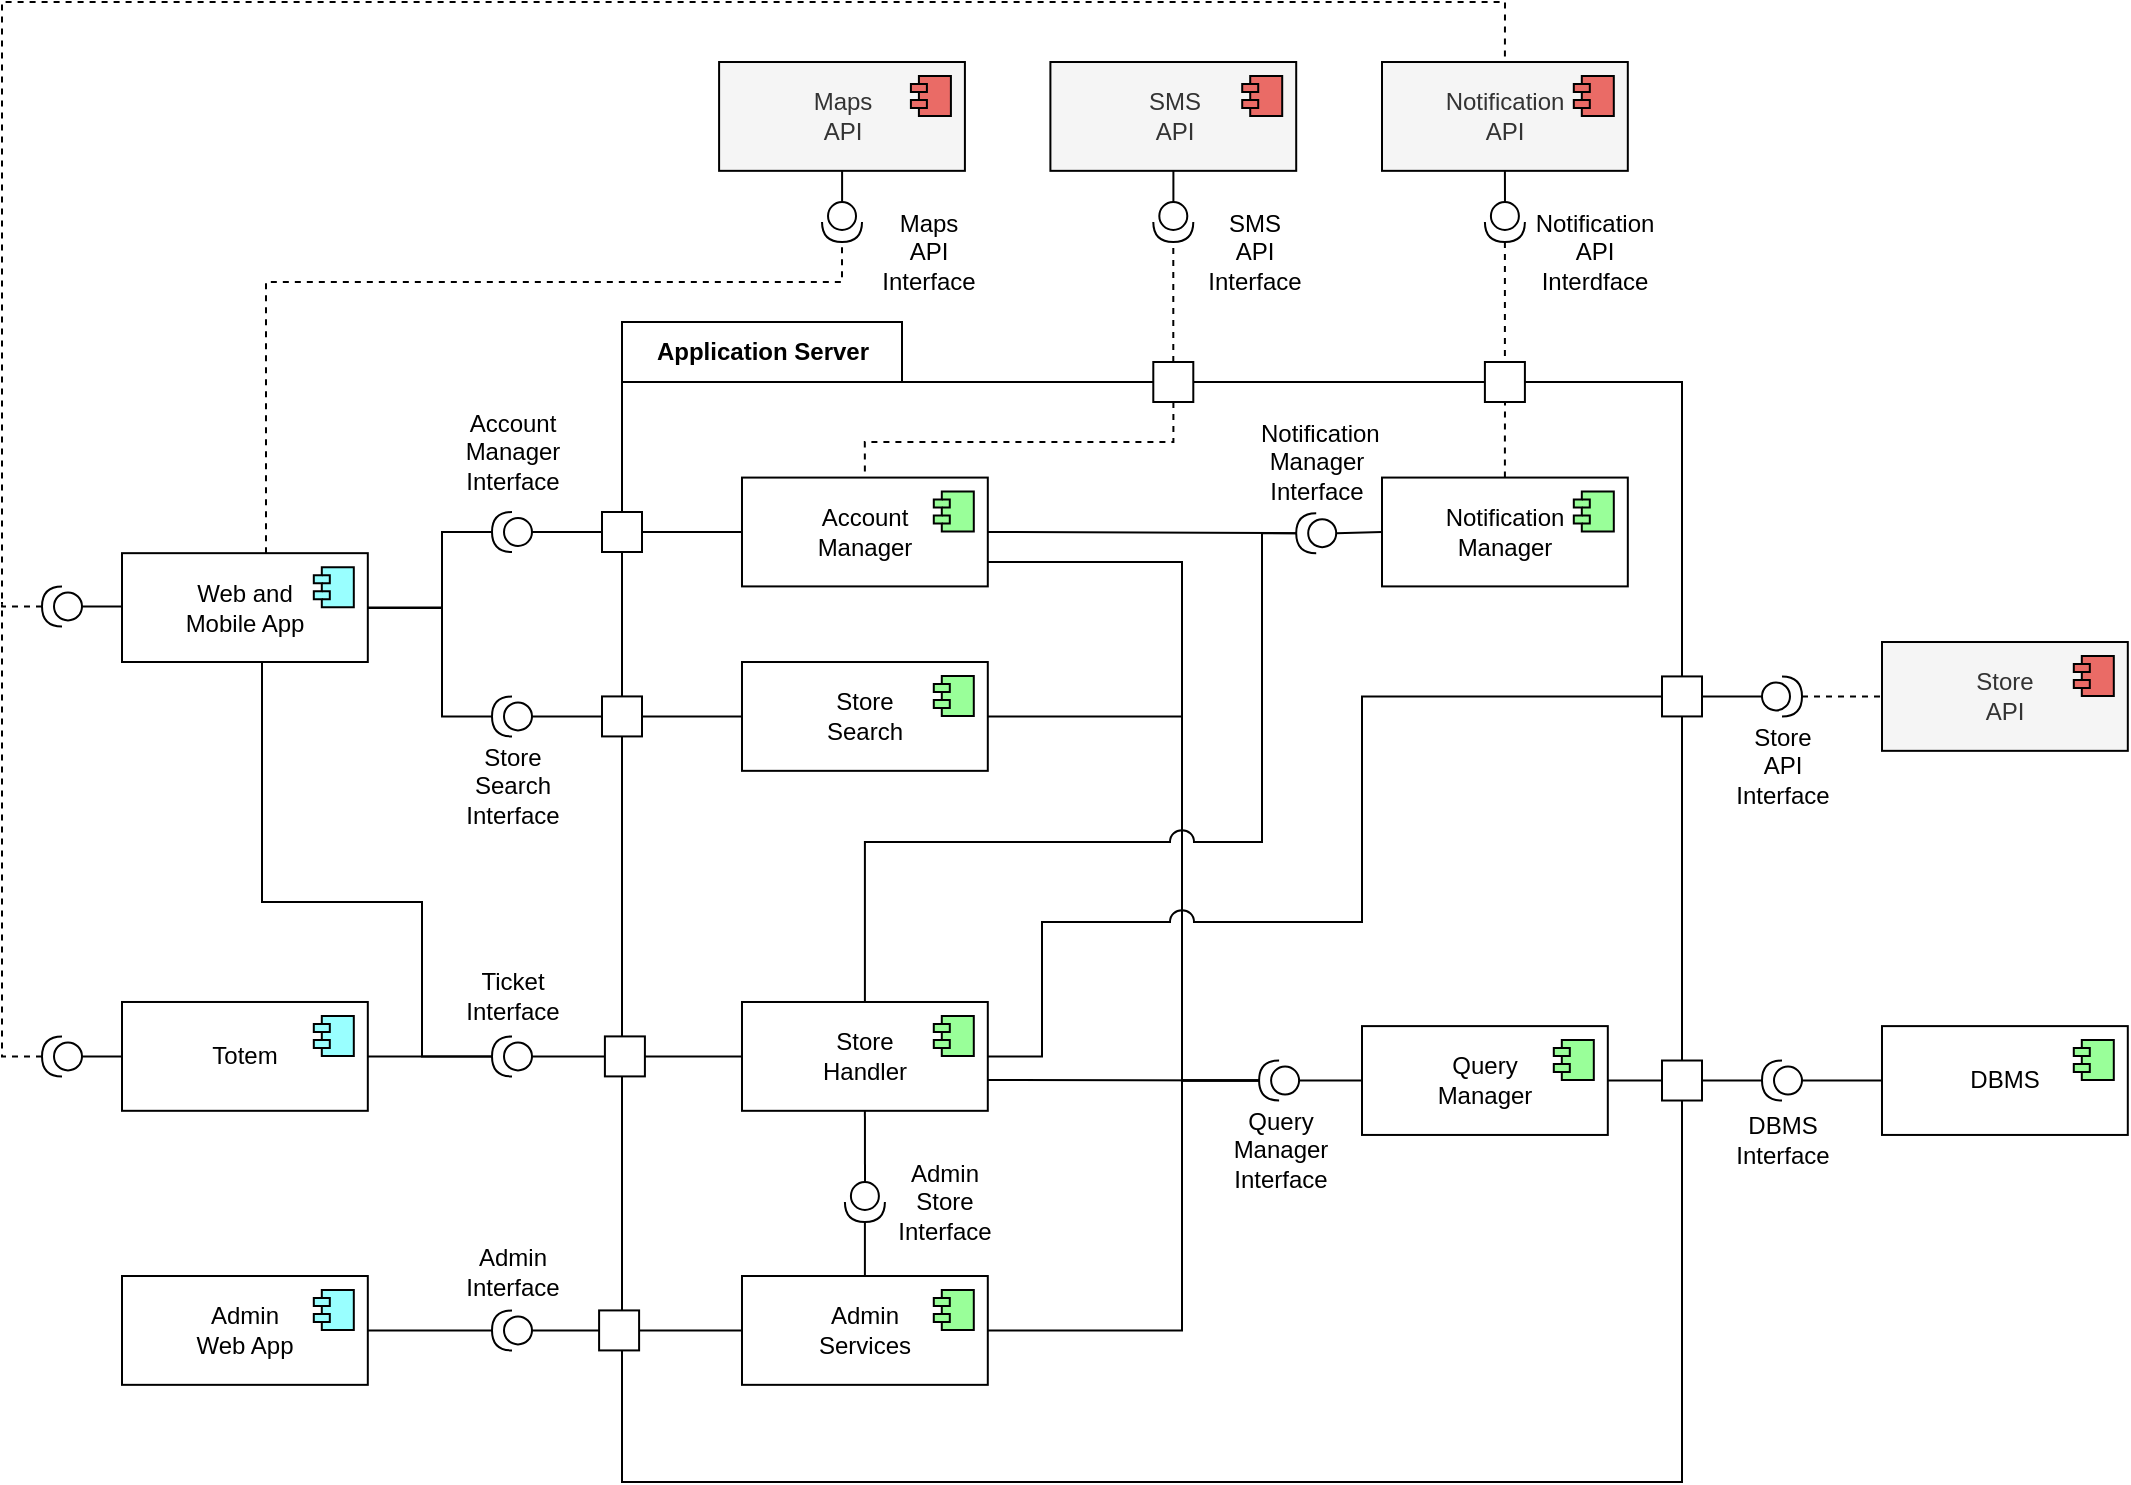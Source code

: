 <mxfile version="14.1.5" type="device"><diagram id="G2kAGpV07pqKU2qAX4_v" name="Page-1"><mxGraphModel dx="1278" dy="2164" grid="1" gridSize="10" guides="1" tooltips="1" connect="1" arrows="1" fold="1" page="1" pageScale="1" pageWidth="827" pageHeight="1169" math="0" shadow="0"><root><mxCell id="0"/><mxCell id="1" parent="0"/><mxCell id="nuSvvmjqfop0pn5ptbry-121" value="Application Server" style="shape=folder;fontStyle=1;tabWidth=140;tabHeight=30;tabPosition=left;html=1;boundedLbl=1;labelInHeader=1;" parent="1" vertex="1"><mxGeometry x="330" y="50" width="530" height="580" as="geometry"/></mxCell><mxCell id="8aYfC_M2KvwMOaY2YuZe-48" style="edgeStyle=orthogonalEdgeStyle;rounded=0;orthogonalLoop=1;jettySize=auto;html=1;endArrow=none;endFill=0;" parent="1" source="nuSvvmjqfop0pn5ptbry-30" target="nuSvvmjqfop0pn5ptbry-41" edge="1"><mxGeometry relative="1" as="geometry"><Array as="points"><mxPoint x="240" y="155"/><mxPoint x="240" y="193"/></Array></mxGeometry></mxCell><mxCell id="nuSvvmjqfop0pn5ptbry-30" value="" style="shape=providedRequiredInterface;html=1;verticalLabelPosition=bottom;strokeWidth=1;direction=west;" parent="1" vertex="1"><mxGeometry x="265" y="145" width="20" height="20" as="geometry"/></mxCell><mxCell id="8aYfC_M2KvwMOaY2YuZe-59" style="edgeStyle=orthogonalEdgeStyle;rounded=0;orthogonalLoop=1;jettySize=auto;html=1;entryX=1;entryY=0.5;entryDx=0;entryDy=0;endArrow=none;endFill=0;" parent="1" source="nuSvvmjqfop0pn5ptbry-65" target="nuSvvmjqfop0pn5ptbry-41" edge="1"><mxGeometry relative="1" as="geometry"><Array as="points"><mxPoint x="240" y="247"/><mxPoint x="240" y="193"/></Array></mxGeometry></mxCell><mxCell id="nuSvvmjqfop0pn5ptbry-65" value="" style="shape=providedRequiredInterface;html=1;verticalLabelPosition=bottom;strokeWidth=1;direction=west;" parent="1" vertex="1"><mxGeometry x="265" y="237.21" width="20" height="20" as="geometry"/></mxCell><mxCell id="8aYfC_M2KvwMOaY2YuZe-64" style="edgeStyle=orthogonalEdgeStyle;rounded=0;orthogonalLoop=1;jettySize=auto;html=1;endArrow=none;endFill=0;" parent="1" source="nuSvvmjqfop0pn5ptbry-74" target="nuSvvmjqfop0pn5ptbry-70" edge="1"><mxGeometry relative="1" as="geometry"/></mxCell><mxCell id="nuSvvmjqfop0pn5ptbry-74" value="" style="shape=providedRequiredInterface;html=1;verticalLabelPosition=bottom;strokeWidth=1;direction=west;" parent="1" vertex="1"><mxGeometry x="265" y="544.21" width="20" height="20" as="geometry"/></mxCell><mxCell id="8aYfC_M2KvwMOaY2YuZe-63" style="edgeStyle=orthogonalEdgeStyle;rounded=0;orthogonalLoop=1;jettySize=auto;html=1;entryX=1;entryY=0.5;entryDx=0;entryDy=0;endArrow=none;endFill=0;" parent="1" source="nuSvvmjqfop0pn5ptbry-81" target="nuSvvmjqfop0pn5ptbry-59" edge="1"><mxGeometry relative="1" as="geometry"/></mxCell><mxCell id="nuSvvmjqfop0pn5ptbry-81" value="" style="shape=providedRequiredInterface;html=1;verticalLabelPosition=bottom;strokeWidth=1;direction=west;" parent="1" vertex="1"><mxGeometry x="265" y="407.2" width="20" height="20" as="geometry"/></mxCell><mxCell id="nuSvvmjqfop0pn5ptbry-102" style="edgeStyle=orthogonalEdgeStyle;rounded=0;orthogonalLoop=1;jettySize=auto;html=1;endArrow=none;endFill=0;" parent="1" source="nuSvvmjqfop0pn5ptbry-101" target="nuSvvmjqfop0pn5ptbry-99" edge="1"><mxGeometry relative="1" as="geometry"/></mxCell><mxCell id="8aYfC_M2KvwMOaY2YuZe-34" style="edgeStyle=orthogonalEdgeStyle;rounded=0;orthogonalLoop=1;jettySize=auto;html=1;endArrow=none;endFill=0;" parent="1" source="nuSvvmjqfop0pn5ptbry-101" target="8aYfC_M2KvwMOaY2YuZe-30" edge="1"><mxGeometry relative="1" as="geometry"/></mxCell><mxCell id="nuSvvmjqfop0pn5ptbry-101" value="" style="shape=providedRequiredInterface;html=1;verticalLabelPosition=bottom;strokeWidth=1;direction=west;" parent="1" vertex="1"><mxGeometry x="900" y="419.26" width="20" height="20" as="geometry"/></mxCell><mxCell id="nuSvvmjqfop0pn5ptbry-120" style="edgeStyle=orthogonalEdgeStyle;rounded=0;orthogonalLoop=1;jettySize=auto;html=1;entryX=1;entryY=0.5;entryDx=0;entryDy=0;entryPerimeter=0;endArrow=none;endFill=0;dashed=1;" parent="1" source="nuSvvmjqfop0pn5ptbry-41" target="nuSvvmjqfop0pn5ptbry-117" edge="1"><mxGeometry relative="1" as="geometry"><Array as="points"><mxPoint x="152" y="30"/><mxPoint x="440" y="30"/></Array></mxGeometry></mxCell><mxCell id="LbsQED56tUSF5L0J0G79-28" style="edgeStyle=orthogonalEdgeStyle;rounded=0;jumpStyle=arc;jumpSize=12;orthogonalLoop=1;jettySize=auto;html=1;entryX=1;entryY=0.5;entryDx=0;entryDy=0;entryPerimeter=0;endArrow=none;endFill=0;" parent="1" source="nuSvvmjqfop0pn5ptbry-41" target="nuSvvmjqfop0pn5ptbry-81" edge="1"><mxGeometry relative="1" as="geometry"><Array as="points"><mxPoint x="150" y="340"/><mxPoint x="230" y="340"/><mxPoint x="230" y="417"/></Array></mxGeometry></mxCell><mxCell id="nuSvvmjqfop0pn5ptbry-41" value="Web and&lt;br&gt;Mobile App" style="html=1;dropTarget=0;" parent="1" vertex="1"><mxGeometry x="80" y="165.585" width="122.903" height="54.416" as="geometry"/></mxCell><mxCell id="nuSvvmjqfop0pn5ptbry-42" value="" style="shape=module;jettyWidth=8;jettyHeight=4;fillColor=#99FFFF;" parent="nuSvvmjqfop0pn5ptbry-41" vertex="1"><mxGeometry x="1" width="20" height="20" relative="1" as="geometry"><mxPoint x="-27" y="7" as="offset"/></mxGeometry></mxCell><mxCell id="nuSvvmjqfop0pn5ptbry-59" value="Totem" style="html=1;dropTarget=0;" parent="1" vertex="1"><mxGeometry x="80" y="389.99" width="122.903" height="54.416" as="geometry"/></mxCell><mxCell id="nuSvvmjqfop0pn5ptbry-60" value="" style="shape=module;jettyWidth=8;jettyHeight=4;fillColor=#99FFFF;" parent="nuSvvmjqfop0pn5ptbry-59" vertex="1"><mxGeometry x="1" width="20" height="20" relative="1" as="geometry"><mxPoint x="-27" y="7" as="offset"/></mxGeometry></mxCell><mxCell id="8aYfC_M2KvwMOaY2YuZe-11" style="edgeStyle=orthogonalEdgeStyle;orthogonalLoop=1;jettySize=auto;html=1;entryX=1;entryY=0.5;entryDx=0;entryDy=0;entryPerimeter=0;endArrow=none;endFill=0;rounded=0;" parent="1" source="nuSvvmjqfop0pn5ptbry-61" target="nuSvvmjqfop0pn5ptbry-107" edge="1"><mxGeometry relative="1" as="geometry"><Array as="points"><mxPoint x="610" y="170"/><mxPoint x="610" y="429"/></Array></mxGeometry></mxCell><mxCell id="8aYfC_M2KvwMOaY2YuZe-46" style="edgeStyle=orthogonalEdgeStyle;rounded=0;orthogonalLoop=1;jettySize=auto;html=1;endArrow=none;endFill=0;" parent="1" source="nuSvvmjqfop0pn5ptbry-61" target="8aYfC_M2KvwMOaY2YuZe-20" edge="1"><mxGeometry relative="1" as="geometry"/></mxCell><mxCell id="zrdigkAeiDuNNfN7AkI7-18" style="edgeStyle=orthogonalEdgeStyle;rounded=0;jumpStyle=arc;jumpSize=12;orthogonalLoop=1;jettySize=auto;html=1;entryX=1;entryY=0.5;entryDx=0;entryDy=0;entryPerimeter=0;endArrow=none;endFill=0;" parent="1" source="nuSvvmjqfop0pn5ptbry-61" target="zrdigkAeiDuNNfN7AkI7-16" edge="1"><mxGeometry relative="1" as="geometry"/></mxCell><mxCell id="nuSvvmjqfop0pn5ptbry-61" value="Account&lt;br&gt;Manager" style="html=1;dropTarget=0;" parent="1" vertex="1"><mxGeometry x="389.995" y="127.79" width="122.903" height="54.416" as="geometry"/></mxCell><mxCell id="nuSvvmjqfop0pn5ptbry-62" value="" style="shape=module;jettyWidth=8;jettyHeight=4;fillColor=#99FF99;" parent="nuSvvmjqfop0pn5ptbry-61" vertex="1"><mxGeometry x="1" width="20" height="20" relative="1" as="geometry"><mxPoint x="-27" y="7" as="offset"/></mxGeometry></mxCell><mxCell id="8aYfC_M2KvwMOaY2YuZe-12" style="edgeStyle=orthogonalEdgeStyle;rounded=0;orthogonalLoop=1;jettySize=auto;html=1;entryX=1;entryY=0.5;entryDx=0;entryDy=0;entryPerimeter=0;endArrow=none;endFill=0;" parent="1" source="nuSvvmjqfop0pn5ptbry-63" target="nuSvvmjqfop0pn5ptbry-107" edge="1"><mxGeometry relative="1" as="geometry"><Array as="points"><mxPoint x="610" y="247"/><mxPoint x="610" y="429"/></Array></mxGeometry></mxCell><mxCell id="8aYfC_M2KvwMOaY2YuZe-49" style="edgeStyle=orthogonalEdgeStyle;rounded=0;orthogonalLoop=1;jettySize=auto;html=1;endArrow=none;endFill=0;" parent="1" source="nuSvvmjqfop0pn5ptbry-63" target="8aYfC_M2KvwMOaY2YuZe-22" edge="1"><mxGeometry relative="1" as="geometry"/></mxCell><mxCell id="nuSvvmjqfop0pn5ptbry-63" value="Store&lt;br&gt;Search" style="html=1;dropTarget=0;" parent="1" vertex="1"><mxGeometry x="389.995" y="220.003" width="122.903" height="54.416" as="geometry"/></mxCell><mxCell id="nuSvvmjqfop0pn5ptbry-64" value="" style="shape=module;jettyWidth=8;jettyHeight=4;fillColor=#99FF99;" parent="nuSvvmjqfop0pn5ptbry-63" vertex="1"><mxGeometry x="1" width="20" height="20" relative="1" as="geometry"><mxPoint x="-27" y="7" as="offset"/></mxGeometry></mxCell><mxCell id="nuSvvmjqfop0pn5ptbry-70" value="Admin&lt;br&gt;Web App" style="html=1;dropTarget=0;" parent="1" vertex="1"><mxGeometry x="80" y="527.004" width="122.903" height="54.416" as="geometry"/></mxCell><mxCell id="nuSvvmjqfop0pn5ptbry-71" value="" style="shape=module;jettyWidth=8;jettyHeight=4;fillColor=#99FFFF;" parent="nuSvvmjqfop0pn5ptbry-70" vertex="1"><mxGeometry x="1" width="20" height="20" relative="1" as="geometry"><mxPoint x="-27" y="7" as="offset"/></mxGeometry></mxCell><mxCell id="8aYfC_M2KvwMOaY2YuZe-53" style="edgeStyle=orthogonalEdgeStyle;rounded=0;orthogonalLoop=1;jettySize=auto;html=1;endArrow=none;endFill=0;" parent="1" source="nuSvvmjqfop0pn5ptbry-72" target="8aYfC_M2KvwMOaY2YuZe-28" edge="1"><mxGeometry relative="1" as="geometry"/></mxCell><mxCell id="LbsQED56tUSF5L0J0G79-5" style="edgeStyle=orthogonalEdgeStyle;rounded=0;orthogonalLoop=1;jettySize=auto;html=1;entryX=1;entryY=0.5;entryDx=0;entryDy=0;entryPerimeter=0;endArrow=none;endFill=0;jumpStyle=arc;jumpSize=12;" parent="1" source="nuSvvmjqfop0pn5ptbry-72" target="nuSvvmjqfop0pn5ptbry-107" edge="1"><mxGeometry relative="1" as="geometry"><Array as="points"><mxPoint x="610" y="554"/><mxPoint x="610" y="429"/></Array></mxGeometry></mxCell><mxCell id="LbsQED56tUSF5L0J0G79-32" style="edgeStyle=orthogonalEdgeStyle;rounded=0;jumpStyle=arc;jumpSize=12;orthogonalLoop=1;jettySize=auto;html=1;entryX=1;entryY=0.5;entryDx=0;entryDy=0;entryPerimeter=0;endArrow=none;endFill=0;" parent="1" source="nuSvvmjqfop0pn5ptbry-72" target="LbsQED56tUSF5L0J0G79-30" edge="1"><mxGeometry relative="1" as="geometry"/></mxCell><mxCell id="nuSvvmjqfop0pn5ptbry-72" value="Admin&lt;br&gt;Services" style="html=1;dropTarget=0;" parent="1" vertex="1"><mxGeometry x="389.995" y="527.004" width="122.903" height="54.416" as="geometry"/></mxCell><mxCell id="nuSvvmjqfop0pn5ptbry-73" value="" style="shape=module;jettyWidth=8;jettyHeight=4;fillColor=#99FF99;" parent="nuSvvmjqfop0pn5ptbry-72" vertex="1"><mxGeometry x="1" width="20" height="20" relative="1" as="geometry"><mxPoint x="-27" y="7" as="offset"/></mxGeometry></mxCell><mxCell id="8aYfC_M2KvwMOaY2YuZe-52" style="edgeStyle=orthogonalEdgeStyle;rounded=0;orthogonalLoop=1;jettySize=auto;html=1;endArrow=none;endFill=0;" parent="1" source="nuSvvmjqfop0pn5ptbry-77" target="8aYfC_M2KvwMOaY2YuZe-27" edge="1"><mxGeometry relative="1" as="geometry"/></mxCell><mxCell id="zrdigkAeiDuNNfN7AkI7-15" style="edgeStyle=orthogonalEdgeStyle;rounded=0;orthogonalLoop=1;jettySize=auto;html=1;entryX=1;entryY=0.5;entryDx=0;entryDy=0;endArrow=none;endFill=0;jumpSize=12;jumpStyle=arc;entryPerimeter=0;" parent="1" source="nuSvvmjqfop0pn5ptbry-77" target="zrdigkAeiDuNNfN7AkI7-16" edge="1"><mxGeometry relative="1" as="geometry"><Array as="points"><mxPoint x="452" y="310"/><mxPoint x="650" y="310"/><mxPoint x="650" y="156"/></Array></mxGeometry></mxCell><mxCell id="zrdigkAeiDuNNfN7AkI7-27" style="edgeStyle=orthogonalEdgeStyle;rounded=0;jumpStyle=arc;jumpSize=12;orthogonalLoop=1;jettySize=auto;html=1;entryX=1;entryY=0.5;entryDx=0;entryDy=0;entryPerimeter=0;endArrow=none;endFill=0;" parent="1" source="nuSvvmjqfop0pn5ptbry-77" target="nuSvvmjqfop0pn5ptbry-107" edge="1"><mxGeometry relative="1" as="geometry"><Array as="points"><mxPoint x="550" y="429"/><mxPoint x="550" y="429"/></Array></mxGeometry></mxCell><mxCell id="nuSvvmjqfop0pn5ptbry-77" value="Store&lt;br&gt;Handler" style="html=1;dropTarget=0;" parent="1" vertex="1"><mxGeometry x="389.995" y="389.997" width="122.903" height="54.416" as="geometry"/></mxCell><mxCell id="nuSvvmjqfop0pn5ptbry-78" value="" style="shape=module;jettyWidth=8;jettyHeight=4;fillColor=#99FF99;" parent="nuSvvmjqfop0pn5ptbry-77" vertex="1"><mxGeometry x="1" width="20" height="20" relative="1" as="geometry"><mxPoint x="-27" y="7" as="offset"/></mxGeometry></mxCell><mxCell id="nuSvvmjqfop0pn5ptbry-110" style="edgeStyle=orthogonalEdgeStyle;rounded=0;orthogonalLoop=1;jettySize=auto;html=1;entryX=0;entryY=0.5;entryDx=0;entryDy=0;entryPerimeter=0;endArrow=none;endFill=0;" parent="1" source="nuSvvmjqfop0pn5ptbry-97" target="nuSvvmjqfop0pn5ptbry-107" edge="1"><mxGeometry relative="1" as="geometry"/></mxCell><mxCell id="nuSvvmjqfop0pn5ptbry-97" value="Query&lt;br&gt;Manager" style="html=1;dropTarget=0;" parent="1" vertex="1"><mxGeometry x="700.001" y="402.055" width="122.903" height="54.416" as="geometry"/></mxCell><mxCell id="nuSvvmjqfop0pn5ptbry-98" value="" style="shape=module;jettyWidth=8;jettyHeight=4;fillColor=#99FF99;" parent="nuSvvmjqfop0pn5ptbry-97" vertex="1"><mxGeometry x="1" width="20" height="20" relative="1" as="geometry"><mxPoint x="-27" y="7" as="offset"/></mxGeometry></mxCell><mxCell id="nuSvvmjqfop0pn5ptbry-99" value="DBMS" style="html=1;dropTarget=0;" parent="1" vertex="1"><mxGeometry x="959.997" y="402.056" width="122.903" height="54.416" as="geometry"/></mxCell><mxCell id="nuSvvmjqfop0pn5ptbry-100" value="" style="shape=module;jettyWidth=8;jettyHeight=4;fillColor=#99FF99;" parent="nuSvvmjqfop0pn5ptbry-99" vertex="1"><mxGeometry x="1" width="20" height="20" relative="1" as="geometry"><mxPoint x="-27" y="7" as="offset"/></mxGeometry></mxCell><mxCell id="nuSvvmjqfop0pn5ptbry-107" value="" style="shape=providedRequiredInterface;html=1;verticalLabelPosition=bottom;fillColor=#FFFFFF;direction=west;" parent="1" vertex="1"><mxGeometry x="648.55" y="419.26" width="20" height="20" as="geometry"/></mxCell><mxCell id="nuSvvmjqfop0pn5ptbry-119" style="edgeStyle=orthogonalEdgeStyle;rounded=0;orthogonalLoop=1;jettySize=auto;html=1;entryX=0;entryY=0.5;entryDx=0;entryDy=0;entryPerimeter=0;endArrow=none;endFill=0;" parent="1" source="nuSvvmjqfop0pn5ptbry-115" target="nuSvvmjqfop0pn5ptbry-117" edge="1"><mxGeometry relative="1" as="geometry"/></mxCell><mxCell id="nuSvvmjqfop0pn5ptbry-115" value="Maps&lt;br&gt;API" style="html=1;dropTarget=0;fillColor=#f5f5f5;fontColor=#333333;" parent="1" vertex="1"><mxGeometry x="378.55" y="-79.995" width="122.903" height="54.416" as="geometry"/></mxCell><mxCell id="nuSvvmjqfop0pn5ptbry-116" value="" style="shape=module;jettyWidth=8;jettyHeight=4;fillColor=#EA6B66;" parent="nuSvvmjqfop0pn5ptbry-115" vertex="1"><mxGeometry x="1" width="20" height="20" relative="1" as="geometry"><mxPoint x="-27" y="7" as="offset"/></mxGeometry></mxCell><mxCell id="nuSvvmjqfop0pn5ptbry-117" value="" style="shape=providedRequiredInterface;html=1;verticalLabelPosition=bottom;strokeWidth=1;direction=south;" parent="1" vertex="1"><mxGeometry x="430.01" y="-10" width="20" height="20" as="geometry"/></mxCell><mxCell id="8aYfC_M2KvwMOaY2YuZe-47" style="edgeStyle=orthogonalEdgeStyle;rounded=0;orthogonalLoop=1;jettySize=auto;html=1;entryX=0;entryY=0.5;entryDx=0;entryDy=0;entryPerimeter=0;endArrow=none;endFill=0;" parent="1" source="8aYfC_M2KvwMOaY2YuZe-20" target="nuSvvmjqfop0pn5ptbry-30" edge="1"><mxGeometry relative="1" as="geometry"/></mxCell><mxCell id="8aYfC_M2KvwMOaY2YuZe-20" value="" style="rounded=0;whiteSpace=wrap;html=1;" parent="1" vertex="1"><mxGeometry x="320" y="145" width="20" height="20" as="geometry"/></mxCell><mxCell id="8aYfC_M2KvwMOaY2YuZe-55" style="edgeStyle=orthogonalEdgeStyle;rounded=0;orthogonalLoop=1;jettySize=auto;html=1;entryX=0;entryY=0.5;entryDx=0;entryDy=0;entryPerimeter=0;endArrow=none;endFill=0;" parent="1" source="8aYfC_M2KvwMOaY2YuZe-27" target="nuSvvmjqfop0pn5ptbry-81" edge="1"><mxGeometry relative="1" as="geometry"/></mxCell><mxCell id="8aYfC_M2KvwMOaY2YuZe-27" value="" style="rounded=0;whiteSpace=wrap;html=1;" parent="1" vertex="1"><mxGeometry x="321.45" y="407.2" width="20" height="20" as="geometry"/></mxCell><mxCell id="8aYfC_M2KvwMOaY2YuZe-54" style="edgeStyle=orthogonalEdgeStyle;rounded=0;orthogonalLoop=1;jettySize=auto;html=1;entryX=0;entryY=0.5;entryDx=0;entryDy=0;entryPerimeter=0;endArrow=none;endFill=0;" parent="1" source="8aYfC_M2KvwMOaY2YuZe-28" target="nuSvvmjqfop0pn5ptbry-74" edge="1"><mxGeometry relative="1" as="geometry"/></mxCell><mxCell id="8aYfC_M2KvwMOaY2YuZe-28" value="" style="rounded=0;whiteSpace=wrap;html=1;" parent="1" vertex="1"><mxGeometry x="318.55" y="544.21" width="20" height="20" as="geometry"/></mxCell><mxCell id="8aYfC_M2KvwMOaY2YuZe-58" style="edgeStyle=orthogonalEdgeStyle;rounded=0;orthogonalLoop=1;jettySize=auto;html=1;entryX=0;entryY=0.5;entryDx=0;entryDy=0;entryPerimeter=0;endArrow=none;endFill=0;" parent="1" source="8aYfC_M2KvwMOaY2YuZe-22" target="nuSvvmjqfop0pn5ptbry-65" edge="1"><mxGeometry relative="1" as="geometry"/></mxCell><mxCell id="8aYfC_M2KvwMOaY2YuZe-22" value="" style="rounded=0;whiteSpace=wrap;html=1;" parent="1" vertex="1"><mxGeometry x="320" y="237.21" width="20" height="20" as="geometry"/></mxCell><mxCell id="8aYfC_M2KvwMOaY2YuZe-33" style="edgeStyle=orthogonalEdgeStyle;rounded=0;orthogonalLoop=1;jettySize=auto;html=1;endArrow=none;endFill=0;" parent="1" source="8aYfC_M2KvwMOaY2YuZe-30" target="nuSvvmjqfop0pn5ptbry-97" edge="1"><mxGeometry relative="1" as="geometry"/></mxCell><mxCell id="8aYfC_M2KvwMOaY2YuZe-30" value="" style="rounded=0;whiteSpace=wrap;html=1;" parent="1" vertex="1"><mxGeometry x="850" y="419.26" width="20" height="20" as="geometry"/></mxCell><mxCell id="I3K0JhhJnZFyU4D995h4-8" style="edgeStyle=orthogonalEdgeStyle;rounded=0;orthogonalLoop=1;jettySize=auto;html=1;endArrow=none;endFill=0;" parent="1" source="I3K0JhhJnZFyU4D995h4-3" target="I3K0JhhJnZFyU4D995h4-1" edge="1"><mxGeometry relative="1" as="geometry"/></mxCell><mxCell id="I3K0JhhJnZFyU4D995h4-9" style="edgeStyle=orthogonalEdgeStyle;rounded=0;orthogonalLoop=1;jettySize=auto;html=1;entryX=0.5;entryY=0;entryDx=0;entryDy=0;endArrow=none;endFill=0;dashed=1;" parent="1" source="I3K0JhhJnZFyU4D995h4-10" target="nuSvvmjqfop0pn5ptbry-61" edge="1"><mxGeometry relative="1" as="geometry"><Array as="points"><mxPoint x="606" y="110"/><mxPoint x="451" y="110"/></Array></mxGeometry></mxCell><mxCell id="I3K0JhhJnZFyU4D995h4-3" value="" style="shape=providedRequiredInterface;html=1;verticalLabelPosition=bottom;strokeWidth=1;direction=south;" parent="1" vertex="1"><mxGeometry x="595.65" y="-10" width="20" height="20" as="geometry"/></mxCell><mxCell id="I3K0JhhJnZFyU4D995h4-1" value="SMS&lt;br&gt;API" style="html=1;dropTarget=0;fillColor=#f5f5f5;fontColor=#333333;" parent="1" vertex="1"><mxGeometry x="544.2" y="-79.995" width="122.903" height="54.416" as="geometry"/></mxCell><mxCell id="I3K0JhhJnZFyU4D995h4-2" value="" style="shape=module;jettyWidth=8;jettyHeight=4;fillColor=#EA6B66;" parent="I3K0JhhJnZFyU4D995h4-1" vertex="1"><mxGeometry x="1" width="20" height="20" relative="1" as="geometry"><mxPoint x="-27" y="7" as="offset"/></mxGeometry></mxCell><mxCell id="zrdigkAeiDuNNfN7AkI7-3" style="edgeStyle=orthogonalEdgeStyle;rounded=0;orthogonalLoop=1;jettySize=auto;html=1;entryX=1;entryY=0.5;entryDx=0;entryDy=0;entryPerimeter=0;endArrow=none;endFill=0;dashed=1;" parent="1" source="I3K0JhhJnZFyU4D995h4-10" target="I3K0JhhJnZFyU4D995h4-3" edge="1"><mxGeometry relative="1" as="geometry"/></mxCell><mxCell id="I3K0JhhJnZFyU4D995h4-10" value="" style="rounded=0;whiteSpace=wrap;html=1;" parent="1" vertex="1"><mxGeometry x="595.65" y="70" width="20" height="20" as="geometry"/></mxCell><mxCell id="LbsQED56tUSF5L0J0G79-24" style="edgeStyle=orthogonalEdgeStyle;rounded=0;jumpStyle=arc;jumpSize=12;orthogonalLoop=1;jettySize=auto;html=1;entryX=0;entryY=0.5;entryDx=0;entryDy=0;entryPerimeter=0;endArrow=none;endFill=0;" parent="1" source="LbsQED56tUSF5L0J0G79-20" target="LbsQED56tUSF5L0J0G79-22" edge="1"><mxGeometry relative="1" as="geometry"/></mxCell><mxCell id="LbsQED56tUSF5L0J0G79-20" value="Notification&lt;br&gt;API" style="html=1;dropTarget=0;fillColor=#f5f5f5;fontColor=#333333;" parent="1" vertex="1"><mxGeometry x="710" y="-79.995" width="122.903" height="54.416" as="geometry"/></mxCell><mxCell id="LbsQED56tUSF5L0J0G79-21" value="" style="shape=module;jettyWidth=8;jettyHeight=4;fillColor=#EA6B66;" parent="LbsQED56tUSF5L0J0G79-20" vertex="1"><mxGeometry x="1" width="20" height="20" relative="1" as="geometry"><mxPoint x="-27" y="7" as="offset"/></mxGeometry></mxCell><mxCell id="LbsQED56tUSF5L0J0G79-25" style="edgeStyle=orthogonalEdgeStyle;rounded=0;jumpStyle=arc;jumpSize=12;orthogonalLoop=1;jettySize=auto;html=1;entryX=0.5;entryY=0;entryDx=0;entryDy=0;endArrow=none;endFill=0;dashed=1;" parent="1" source="LbsQED56tUSF5L0J0G79-22" target="LbsQED56tUSF5L0J0G79-23" edge="1"><mxGeometry relative="1" as="geometry"/></mxCell><mxCell id="LbsQED56tUSF5L0J0G79-22" value="" style="shape=providedRequiredInterface;html=1;verticalLabelPosition=bottom;strokeWidth=1;direction=south;" parent="1" vertex="1"><mxGeometry x="761.45" y="-10" width="20" height="20" as="geometry"/></mxCell><mxCell id="LbsQED56tUSF5L0J0G79-23" value="" style="rounded=0;whiteSpace=wrap;html=1;" parent="1" vertex="1"><mxGeometry x="761.45" y="70" width="20" height="20" as="geometry"/></mxCell><mxCell id="LbsQED56tUSF5L0J0G79-31" style="edgeStyle=orthogonalEdgeStyle;rounded=0;jumpStyle=arc;jumpSize=12;orthogonalLoop=1;jettySize=auto;html=1;endArrow=none;endFill=0;" parent="1" source="LbsQED56tUSF5L0J0G79-30" target="nuSvvmjqfop0pn5ptbry-77" edge="1"><mxGeometry relative="1" as="geometry"/></mxCell><mxCell id="LbsQED56tUSF5L0J0G79-30" value="" style="shape=providedRequiredInterface;html=1;verticalLabelPosition=bottom;strokeWidth=1;direction=south;" parent="1" vertex="1"><mxGeometry x="441.45" y="480" width="20" height="20" as="geometry"/></mxCell><mxCell id="LbsQED56tUSF5L0J0G79-36" style="edgeStyle=orthogonalEdgeStyle;rounded=0;jumpStyle=arc;jumpSize=12;orthogonalLoop=1;jettySize=auto;html=1;endArrow=none;endFill=0;" parent="1" source="LbsQED56tUSF5L0J0G79-33" target="nuSvvmjqfop0pn5ptbry-59" edge="1"><mxGeometry relative="1" as="geometry"/></mxCell><mxCell id="LbsQED56tUSF5L0J0G79-37" style="edgeStyle=orthogonalEdgeStyle;rounded=0;jumpStyle=arc;jumpSize=12;orthogonalLoop=1;jettySize=auto;html=1;endArrow=none;endFill=0;dashed=1;" parent="1" source="LbsQED56tUSF5L0J0G79-33" edge="1"><mxGeometry relative="1" as="geometry"><Array as="points"><mxPoint x="20" y="417"/></Array><mxPoint x="20" y="190" as="targetPoint"/></mxGeometry></mxCell><mxCell id="LbsQED56tUSF5L0J0G79-33" value="" style="shape=providedRequiredInterface;html=1;verticalLabelPosition=bottom;strokeWidth=1;direction=west;" parent="1" vertex="1"><mxGeometry x="40" y="407.2" width="20" height="20" as="geometry"/></mxCell><mxCell id="LbsQED56tUSF5L0J0G79-35" style="edgeStyle=orthogonalEdgeStyle;rounded=0;jumpStyle=arc;jumpSize=12;orthogonalLoop=1;jettySize=auto;html=1;endArrow=none;endFill=0;" parent="1" source="LbsQED56tUSF5L0J0G79-34" target="nuSvvmjqfop0pn5ptbry-41" edge="1"><mxGeometry relative="1" as="geometry"/></mxCell><mxCell id="LbsQED56tUSF5L0J0G79-38" style="edgeStyle=orthogonalEdgeStyle;rounded=0;jumpStyle=arc;jumpSize=12;orthogonalLoop=1;jettySize=auto;html=1;entryX=0.5;entryY=0;entryDx=0;entryDy=0;endArrow=none;endFill=0;dashed=1;" parent="1" source="LbsQED56tUSF5L0J0G79-34" target="LbsQED56tUSF5L0J0G79-20" edge="1"><mxGeometry relative="1" as="geometry"><Array as="points"><mxPoint x="20" y="192"/><mxPoint x="20" y="-110"/><mxPoint x="772" y="-110"/></Array></mxGeometry></mxCell><mxCell id="LbsQED56tUSF5L0J0G79-34" value="" style="shape=providedRequiredInterface;html=1;verticalLabelPosition=bottom;strokeWidth=1;direction=west;" parent="1" vertex="1"><mxGeometry x="40" y="182.21" width="20" height="20" as="geometry"/></mxCell><mxCell id="zrdigkAeiDuNNfN7AkI7-4" value="Ticket&lt;br&gt;Interface" style="text;html=1;align=center;verticalAlign=middle;resizable=0;points=[];autosize=1;" parent="1" vertex="1"><mxGeometry x="245" y="372.06" width="60" height="30" as="geometry"/></mxCell><mxCell id="zrdigkAeiDuNNfN7AkI7-5" value="Admin&lt;br&gt;Store&lt;br&gt;Interface" style="text;html=1;align=center;verticalAlign=middle;resizable=0;points=[];autosize=1;" parent="1" vertex="1"><mxGeometry x="461.45" y="465" width="60" height="50" as="geometry"/></mxCell><mxCell id="zrdigkAeiDuNNfN7AkI7-6" value="Admin&lt;br&gt;Interface" style="text;html=1;align=center;verticalAlign=middle;resizable=0;points=[];autosize=1;" parent="1" vertex="1"><mxGeometry x="245" y="510" width="60" height="30" as="geometry"/></mxCell><mxCell id="zrdigkAeiDuNNfN7AkI7-7" value="Store&lt;br&gt;Search&lt;br&gt;Interface" style="text;html=1;align=center;verticalAlign=middle;resizable=0;points=[];autosize=1;" parent="1" vertex="1"><mxGeometry x="245" y="257.21" width="60" height="50" as="geometry"/></mxCell><mxCell id="zrdigkAeiDuNNfN7AkI7-8" value="Account&lt;br&gt;Manager&lt;br&gt;Interface" style="text;html=1;align=center;verticalAlign=middle;resizable=0;points=[];autosize=1;" parent="1" vertex="1"><mxGeometry x="245" y="90" width="60" height="50" as="geometry"/></mxCell><mxCell id="zrdigkAeiDuNNfN7AkI7-9" value="Query&lt;br&gt;Manager&lt;br&gt;Interface" style="text;html=1;align=center;verticalAlign=middle;resizable=0;points=[];autosize=1;" parent="1" vertex="1"><mxGeometry x="628.55" y="439.26" width="60" height="50" as="geometry"/></mxCell><mxCell id="zrdigkAeiDuNNfN7AkI7-13" style="edgeStyle=orthogonalEdgeStyle;rounded=0;orthogonalLoop=1;jettySize=auto;html=1;dashed=1;endArrow=none;endFill=0;" parent="1" source="zrdigkAeiDuNNfN7AkI7-10" target="LbsQED56tUSF5L0J0G79-23" edge="1"><mxGeometry relative="1" as="geometry"/></mxCell><mxCell id="zrdigkAeiDuNNfN7AkI7-10" value="Notification&lt;br&gt;Manager" style="html=1;dropTarget=0;" parent="1" vertex="1"><mxGeometry x="710.001" y="127.785" width="122.903" height="54.416" as="geometry"/></mxCell><mxCell id="zrdigkAeiDuNNfN7AkI7-11" value="" style="shape=module;jettyWidth=8;jettyHeight=4;fillColor=#99FF99;" parent="zrdigkAeiDuNNfN7AkI7-10" vertex="1"><mxGeometry x="1" width="20" height="20" relative="1" as="geometry"><mxPoint x="-27" y="7" as="offset"/></mxGeometry></mxCell><mxCell id="zrdigkAeiDuNNfN7AkI7-17" style="edgeStyle=orthogonalEdgeStyle;rounded=0;jumpStyle=arc;jumpSize=12;orthogonalLoop=1;jettySize=auto;html=1;endArrow=none;endFill=0;" parent="1" source="zrdigkAeiDuNNfN7AkI7-16" target="zrdigkAeiDuNNfN7AkI7-10" edge="1"><mxGeometry relative="1" as="geometry"/></mxCell><mxCell id="zrdigkAeiDuNNfN7AkI7-16" value="" style="shape=providedRequiredInterface;html=1;verticalLabelPosition=bottom;strokeWidth=1;direction=west;" parent="1" vertex="1"><mxGeometry x="667.1" y="145.58" width="20" height="20" as="geometry"/></mxCell><mxCell id="zrdigkAeiDuNNfN7AkI7-19" value="&amp;nbsp;Notification&lt;br&gt;Manager&lt;br&gt;Interface" style="text;html=1;align=center;verticalAlign=middle;resizable=0;points=[];autosize=1;" parent="1" vertex="1"><mxGeometry x="637.1" y="95" width="80" height="50" as="geometry"/></mxCell><mxCell id="zrdigkAeiDuNNfN7AkI7-20" value="Store&lt;br&gt;API" style="html=1;dropTarget=0;fillColor=#f5f5f5;fontColor=#333333;" parent="1" vertex="1"><mxGeometry x="960" y="210.005" width="122.903" height="54.416" as="geometry"/></mxCell><mxCell id="zrdigkAeiDuNNfN7AkI7-21" value="" style="shape=module;jettyWidth=8;jettyHeight=4;fillColor=#EA6B66;" parent="zrdigkAeiDuNNfN7AkI7-20" vertex="1"><mxGeometry x="1" width="20" height="20" relative="1" as="geometry"><mxPoint x="-27" y="7" as="offset"/></mxGeometry></mxCell><mxCell id="zrdigkAeiDuNNfN7AkI7-32" style="edgeStyle=orthogonalEdgeStyle;rounded=0;jumpStyle=arc;jumpSize=12;orthogonalLoop=1;jettySize=auto;html=1;entryX=1;entryY=0.5;entryDx=0;entryDy=0;endArrow=none;endFill=0;" parent="1" source="zrdigkAeiDuNNfN7AkI7-22" target="zrdigkAeiDuNNfN7AkI7-23" edge="1"><mxGeometry relative="1" as="geometry"/></mxCell><mxCell id="zrdigkAeiDuNNfN7AkI7-22" value="" style="shape=providedRequiredInterface;html=1;verticalLabelPosition=bottom;strokeWidth=1;direction=east;" parent="1" vertex="1"><mxGeometry x="900" y="227.21" width="20" height="20" as="geometry"/></mxCell><mxCell id="zrdigkAeiDuNNfN7AkI7-26" style="edgeStyle=orthogonalEdgeStyle;rounded=0;jumpStyle=arc;jumpSize=12;orthogonalLoop=1;jettySize=auto;html=1;entryX=1;entryY=0.5;entryDx=0;entryDy=0;endArrow=none;endFill=0;exitX=0;exitY=0.5;exitDx=0;exitDy=0;" parent="1" source="zrdigkAeiDuNNfN7AkI7-23" target="nuSvvmjqfop0pn5ptbry-77" edge="1"><mxGeometry relative="1" as="geometry"><mxPoint x="760" y="237" as="sourcePoint"/><Array as="points"><mxPoint x="700" y="237"/><mxPoint x="700" y="350"/><mxPoint x="540" y="350"/><mxPoint x="540" y="417"/></Array></mxGeometry></mxCell><mxCell id="zrdigkAeiDuNNfN7AkI7-29" style="edgeStyle=orthogonalEdgeStyle;rounded=0;jumpStyle=arc;jumpSize=12;orthogonalLoop=1;jettySize=auto;html=1;dashed=1;endArrow=none;endFill=0;exitX=1;exitY=0.5;exitDx=0;exitDy=0;exitPerimeter=0;" parent="1" source="zrdigkAeiDuNNfN7AkI7-22" target="zrdigkAeiDuNNfN7AkI7-20" edge="1"><mxGeometry relative="1" as="geometry"/></mxCell><mxCell id="zrdigkAeiDuNNfN7AkI7-23" value="" style="rounded=0;whiteSpace=wrap;html=1;" parent="1" vertex="1"><mxGeometry x="850" y="227.21" width="20" height="20" as="geometry"/></mxCell><mxCell id="zrdigkAeiDuNNfN7AkI7-30" value="Store&lt;br&gt;API&lt;br&gt;Interface" style="text;html=1;align=center;verticalAlign=middle;resizable=0;points=[];autosize=1;" parent="1" vertex="1"><mxGeometry x="880" y="247.21" width="60" height="50" as="geometry"/></mxCell><mxCell id="zrdigkAeiDuNNfN7AkI7-33" value="DBMS&lt;br&gt;Interface" style="text;html=1;align=center;verticalAlign=middle;resizable=0;points=[];autosize=1;" parent="1" vertex="1"><mxGeometry x="880" y="444.41" width="60" height="30" as="geometry"/></mxCell><mxCell id="zrdigkAeiDuNNfN7AkI7-34" value="Notification&lt;br&gt;API&lt;br&gt;Interdface" style="text;html=1;align=center;verticalAlign=middle;resizable=0;points=[];autosize=1;" parent="1" vertex="1"><mxGeometry x="781.45" y="-10.0" width="70" height="50" as="geometry"/></mxCell><mxCell id="zrdigkAeiDuNNfN7AkI7-35" value="SMS&lt;br&gt;API&lt;br&gt;Interface" style="text;html=1;align=center;verticalAlign=middle;resizable=0;points=[];autosize=1;" parent="1" vertex="1"><mxGeometry x="615.65" y="-10.0" width="60" height="50" as="geometry"/></mxCell><mxCell id="zrdigkAeiDuNNfN7AkI7-36" value="Maps&lt;br&gt;API&lt;br&gt;Interface" style="text;html=1;align=center;verticalAlign=middle;resizable=0;points=[];autosize=1;" parent="1" vertex="1"><mxGeometry x="452.9" y="-10.0" width="60" height="50" as="geometry"/></mxCell></root></mxGraphModel></diagram></mxfile>